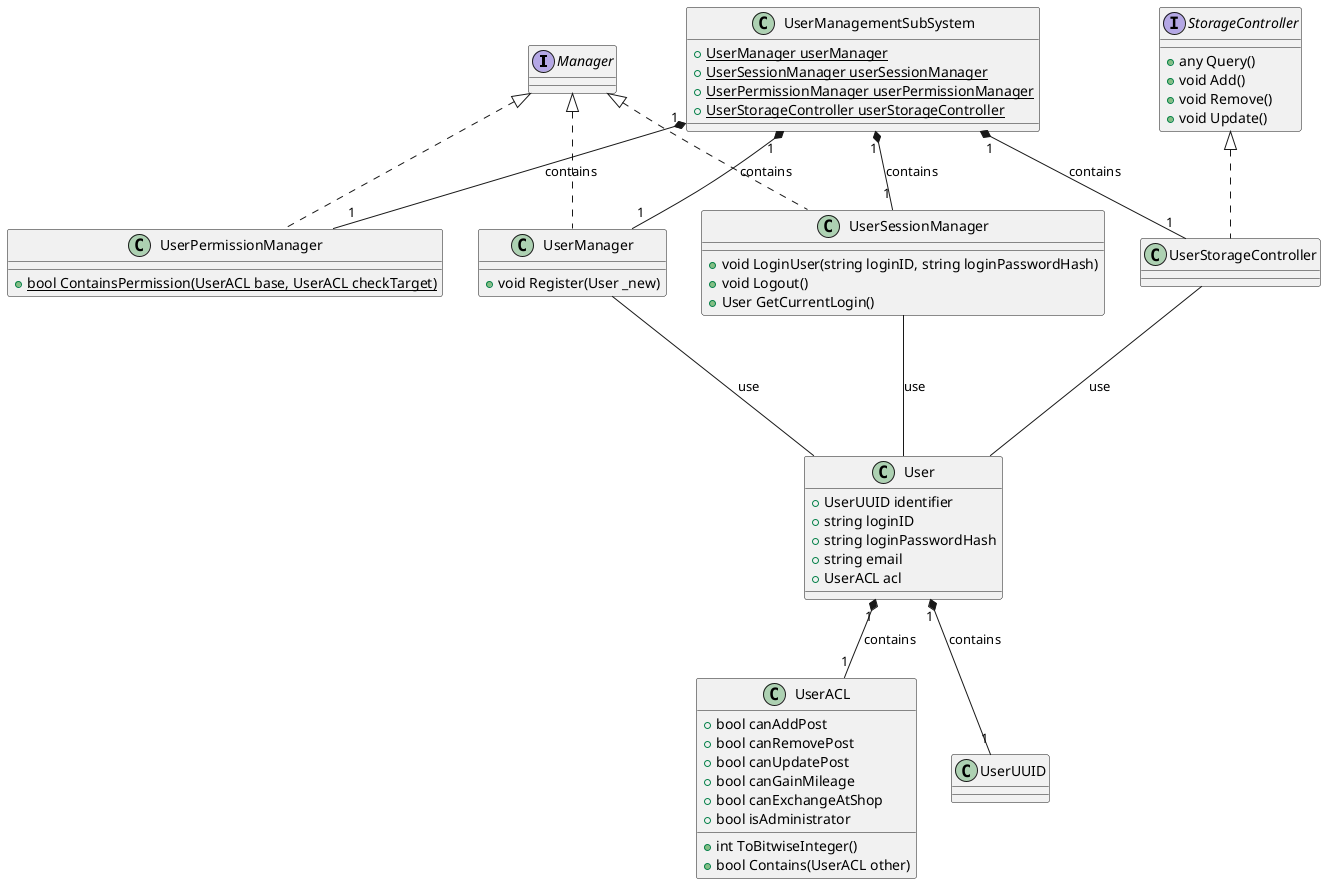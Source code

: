 @startuml
Interface Manager
Interface StorageController {
    + any Query()
    + void Add()
    + void Remove()
    + void Update()
}

class UserACL {
    + bool canAddPost
    + bool canRemovePost
    + bool canUpdatePost
    + bool canGainMileage
    + bool canExchangeAtShop
    + bool isAdministrator
    + int ToBitwiseInteger()
    + bool Contains(UserACL other)
}

class User {
    + UserUUID identifier
    + string loginID
    + string loginPasswordHash
    + string email
    + UserACL acl
}

class UserManager implements Manager {
    + void Register(User _new)
}
UserManager --- User : use

class UserSessionManager implements Manager {
    + void LoginUser(string loginID, string loginPasswordHash)
    + void Logout()
    + User GetCurrentLogin()
}
UserSessionManager --- User : use

class UserStorageController implements StorageController {}
UserStorageController --- User : use

class UserPermissionManager implements Manager {
    + {static} bool ContainsPermission(UserACL base, UserACL checkTarget)
}

User "1" *-- "1" UserUUID : contains
User "1" *-- "1" UserACL : contains

' User Management SubSystem

class UserManagementSubSystem {
    + {static} UserManager userManager
    + {static} UserSessionManager userSessionManager
    + {static} UserPermissionManager userPermissionManager
    + {static} UserStorageController userStorageController
}

UserManagementSubSystem "1" *-- "1" UserManager : contains
UserManagementSubSystem "1" *-- "1" UserSessionManager : contains
UserManagementSubSystem "1" *-- "1" UserStorageController : contains
UserManagementSubSystem "1" *-- "1" UserPermissionManager : contains
@enduml
